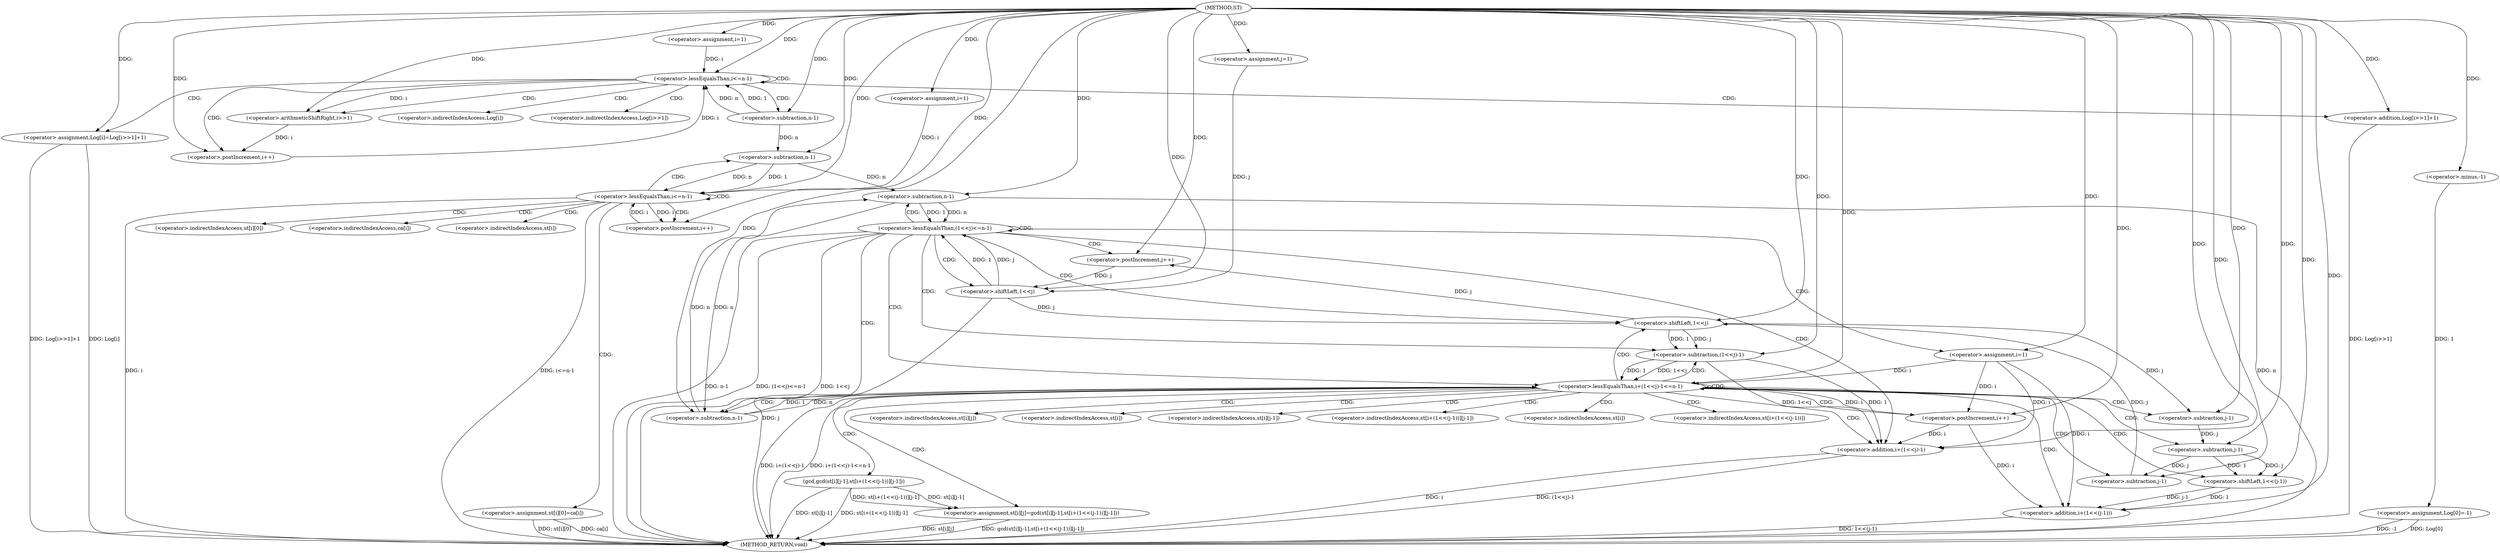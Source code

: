 digraph "ST" {  
"1000148" [label = "(METHOD,ST)" ]
"1000261" [label = "(METHOD_RETURN,void)" ]
"1000150" [label = "(<operator>.assignment,Log[0]=-1)" ]
"1000158" [label = "(<operator>.assignment,i=1)" ]
"1000161" [label = "(<operator>.lessEqualsThan,i<=n-1)" ]
"1000166" [label = "(<operator>.postIncrement,i++)" ]
"1000168" [label = "(<operator>.assignment,Log[i]=Log[i>>1]+1)" ]
"1000181" [label = "(<operator>.assignment,i=1)" ]
"1000184" [label = "(<operator>.lessEqualsThan,i<=n-1)" ]
"1000189" [label = "(<operator>.postIncrement,i++)" ]
"1000191" [label = "(<operator>.assignment,st[i][0]=ca[i])" ]
"1000202" [label = "(<operator>.assignment,j=1)" ]
"1000205" [label = "(<operator>.lessEqualsThan,(1<<j)<=n-1)" ]
"1000212" [label = "(<operator>.postIncrement,j++)" ]
"1000154" [label = "(<operator>.minus,-1)" ]
"1000163" [label = "(<operator>.subtraction,n-1)" ]
"1000172" [label = "(<operator>.addition,Log[i>>1]+1)" ]
"1000186" [label = "(<operator>.subtraction,n-1)" ]
"1000206" [label = "(<operator>.shiftLeft,1<<j)" ]
"1000209" [label = "(<operator>.subtraction,n-1)" ]
"1000217" [label = "(<operator>.assignment,i=1)" ]
"1000220" [label = "(<operator>.lessEqualsThan,i+(1<<j)-1<=n-1)" ]
"1000231" [label = "(<operator>.postIncrement,i++)" ]
"1000234" [label = "(<operator>.assignment,st[i][j]=gcd(st[i][j-1],st[i+(1<<(j-1))][j-1]))" ]
"1000175" [label = "(<operator>.arithmeticShiftRight,i>>1)" ]
"1000221" [label = "(<operator>.addition,i+(1<<j)-1)" ]
"1000228" [label = "(<operator>.subtraction,n-1)" ]
"1000223" [label = "(<operator>.subtraction,(1<<j)-1)" ]
"1000240" [label = "(gcd,gcd(st[i][j-1],st[i+(1<<(j-1))][j-1]))" ]
"1000224" [label = "(<operator>.shiftLeft,1<<j)" ]
"1000245" [label = "(<operator>.subtraction,j-1)" ]
"1000258" [label = "(<operator>.subtraction,j-1)" ]
"1000251" [label = "(<operator>.addition,i+(1<<(j-1)))" ]
"1000253" [label = "(<operator>.shiftLeft,1<<(j-1))" ]
"1000255" [label = "(<operator>.subtraction,j-1)" ]
"1000169" [label = "(<operator>.indirectIndexAccess,Log[i])" ]
"1000192" [label = "(<operator>.indirectIndexAccess,st[i][0])" ]
"1000197" [label = "(<operator>.indirectIndexAccess,ca[i])" ]
"1000173" [label = "(<operator>.indirectIndexAccess,Log[i>>1])" ]
"1000193" [label = "(<operator>.indirectIndexAccess,st[i])" ]
"1000235" [label = "(<operator>.indirectIndexAccess,st[i][j])" ]
"1000236" [label = "(<operator>.indirectIndexAccess,st[i])" ]
"1000241" [label = "(<operator>.indirectIndexAccess,st[i][j-1])" ]
"1000248" [label = "(<operator>.indirectIndexAccess,st[i+(1<<(j-1))][j-1])" ]
"1000242" [label = "(<operator>.indirectIndexAccess,st[i])" ]
"1000249" [label = "(<operator>.indirectIndexAccess,st[i+(1<<(j-1))])" ]
  "1000150" -> "1000261"  [ label = "DDG: Log[0]"] 
  "1000150" -> "1000261"  [ label = "DDG: -1"] 
  "1000184" -> "1000261"  [ label = "DDG: i"] 
  "1000184" -> "1000261"  [ label = "DDG: i<=n-1"] 
  "1000206" -> "1000261"  [ label = "DDG: j"] 
  "1000205" -> "1000261"  [ label = "DDG: 1<<j"] 
  "1000209" -> "1000261"  [ label = "DDG: n"] 
  "1000205" -> "1000261"  [ label = "DDG: n-1"] 
  "1000205" -> "1000261"  [ label = "DDG: (1<<j)<=n-1"] 
  "1000221" -> "1000261"  [ label = "DDG: i"] 
  "1000221" -> "1000261"  [ label = "DDG: (1<<j)-1"] 
  "1000220" -> "1000261"  [ label = "DDG: i+(1<<j)-1"] 
  "1000220" -> "1000261"  [ label = "DDG: i+(1<<j)-1<=n-1"] 
  "1000234" -> "1000261"  [ label = "DDG: st[i][j]"] 
  "1000240" -> "1000261"  [ label = "DDG: st[i][j-1]"] 
  "1000251" -> "1000261"  [ label = "DDG: 1<<(j-1)"] 
  "1000240" -> "1000261"  [ label = "DDG: st[i+(1<<(j-1))][j-1]"] 
  "1000234" -> "1000261"  [ label = "DDG: gcd(st[i][j-1],st[i+(1<<(j-1))][j-1])"] 
  "1000191" -> "1000261"  [ label = "DDG: st[i][0]"] 
  "1000191" -> "1000261"  [ label = "DDG: ca[i]"] 
  "1000168" -> "1000261"  [ label = "DDG: Log[i]"] 
  "1000172" -> "1000261"  [ label = "DDG: Log[i>>1]"] 
  "1000168" -> "1000261"  [ label = "DDG: Log[i>>1]+1"] 
  "1000154" -> "1000150"  [ label = "DDG: 1"] 
  "1000148" -> "1000158"  [ label = "DDG: "] 
  "1000148" -> "1000168"  [ label = "DDG: "] 
  "1000148" -> "1000181"  [ label = "DDG: "] 
  "1000148" -> "1000202"  [ label = "DDG: "] 
  "1000148" -> "1000154"  [ label = "DDG: "] 
  "1000158" -> "1000161"  [ label = "DDG: i"] 
  "1000166" -> "1000161"  [ label = "DDG: i"] 
  "1000148" -> "1000161"  [ label = "DDG: "] 
  "1000163" -> "1000161"  [ label = "DDG: n"] 
  "1000163" -> "1000161"  [ label = "DDG: 1"] 
  "1000175" -> "1000166"  [ label = "DDG: i"] 
  "1000148" -> "1000166"  [ label = "DDG: "] 
  "1000181" -> "1000184"  [ label = "DDG: i"] 
  "1000189" -> "1000184"  [ label = "DDG: i"] 
  "1000148" -> "1000184"  [ label = "DDG: "] 
  "1000186" -> "1000184"  [ label = "DDG: 1"] 
  "1000186" -> "1000184"  [ label = "DDG: n"] 
  "1000184" -> "1000189"  [ label = "DDG: i"] 
  "1000148" -> "1000189"  [ label = "DDG: "] 
  "1000206" -> "1000205"  [ label = "DDG: 1"] 
  "1000206" -> "1000205"  [ label = "DDG: j"] 
  "1000209" -> "1000205"  [ label = "DDG: n"] 
  "1000209" -> "1000205"  [ label = "DDG: 1"] 
  "1000224" -> "1000212"  [ label = "DDG: j"] 
  "1000148" -> "1000212"  [ label = "DDG: "] 
  "1000148" -> "1000163"  [ label = "DDG: "] 
  "1000148" -> "1000172"  [ label = "DDG: "] 
  "1000163" -> "1000186"  [ label = "DDG: n"] 
  "1000148" -> "1000186"  [ label = "DDG: "] 
  "1000148" -> "1000206"  [ label = "DDG: "] 
  "1000202" -> "1000206"  [ label = "DDG: j"] 
  "1000212" -> "1000206"  [ label = "DDG: j"] 
  "1000186" -> "1000209"  [ label = "DDG: n"] 
  "1000228" -> "1000209"  [ label = "DDG: n"] 
  "1000148" -> "1000209"  [ label = "DDG: "] 
  "1000148" -> "1000217"  [ label = "DDG: "] 
  "1000217" -> "1000220"  [ label = "DDG: i"] 
  "1000231" -> "1000220"  [ label = "DDG: i"] 
  "1000148" -> "1000220"  [ label = "DDG: "] 
  "1000223" -> "1000220"  [ label = "DDG: 1<<j"] 
  "1000223" -> "1000220"  [ label = "DDG: 1"] 
  "1000228" -> "1000220"  [ label = "DDG: 1"] 
  "1000228" -> "1000220"  [ label = "DDG: n"] 
  "1000148" -> "1000231"  [ label = "DDG: "] 
  "1000217" -> "1000231"  [ label = "DDG: i"] 
  "1000240" -> "1000234"  [ label = "DDG: st[i+(1<<(j-1))][j-1]"] 
  "1000240" -> "1000234"  [ label = "DDG: st[i][j-1]"] 
  "1000161" -> "1000175"  [ label = "DDG: i"] 
  "1000148" -> "1000175"  [ label = "DDG: "] 
  "1000217" -> "1000221"  [ label = "DDG: i"] 
  "1000231" -> "1000221"  [ label = "DDG: i"] 
  "1000148" -> "1000221"  [ label = "DDG: "] 
  "1000223" -> "1000221"  [ label = "DDG: 1<<j"] 
  "1000223" -> "1000221"  [ label = "DDG: 1"] 
  "1000209" -> "1000228"  [ label = "DDG: n"] 
  "1000148" -> "1000228"  [ label = "DDG: "] 
  "1000224" -> "1000223"  [ label = "DDG: j"] 
  "1000224" -> "1000223"  [ label = "DDG: 1"] 
  "1000148" -> "1000223"  [ label = "DDG: "] 
  "1000148" -> "1000224"  [ label = "DDG: "] 
  "1000206" -> "1000224"  [ label = "DDG: j"] 
  "1000258" -> "1000224"  [ label = "DDG: j"] 
  "1000224" -> "1000245"  [ label = "DDG: j"] 
  "1000148" -> "1000245"  [ label = "DDG: "] 
  "1000255" -> "1000258"  [ label = "DDG: j"] 
  "1000148" -> "1000258"  [ label = "DDG: "] 
  "1000148" -> "1000251"  [ label = "DDG: "] 
  "1000217" -> "1000251"  [ label = "DDG: i"] 
  "1000231" -> "1000251"  [ label = "DDG: i"] 
  "1000253" -> "1000251"  [ label = "DDG: j-1"] 
  "1000253" -> "1000251"  [ label = "DDG: 1"] 
  "1000148" -> "1000253"  [ label = "DDG: "] 
  "1000255" -> "1000253"  [ label = "DDG: j"] 
  "1000255" -> "1000253"  [ label = "DDG: 1"] 
  "1000245" -> "1000255"  [ label = "DDG: j"] 
  "1000148" -> "1000255"  [ label = "DDG: "] 
  "1000161" -> "1000161"  [ label = "CDG: "] 
  "1000161" -> "1000166"  [ label = "CDG: "] 
  "1000161" -> "1000172"  [ label = "CDG: "] 
  "1000161" -> "1000169"  [ label = "CDG: "] 
  "1000161" -> "1000163"  [ label = "CDG: "] 
  "1000161" -> "1000168"  [ label = "CDG: "] 
  "1000161" -> "1000173"  [ label = "CDG: "] 
  "1000161" -> "1000175"  [ label = "CDG: "] 
  "1000184" -> "1000191"  [ label = "CDG: "] 
  "1000184" -> "1000197"  [ label = "CDG: "] 
  "1000184" -> "1000186"  [ label = "CDG: "] 
  "1000184" -> "1000189"  [ label = "CDG: "] 
  "1000184" -> "1000193"  [ label = "CDG: "] 
  "1000184" -> "1000192"  [ label = "CDG: "] 
  "1000184" -> "1000184"  [ label = "CDG: "] 
  "1000205" -> "1000221"  [ label = "CDG: "] 
  "1000205" -> "1000212"  [ label = "CDG: "] 
  "1000205" -> "1000206"  [ label = "CDG: "] 
  "1000205" -> "1000220"  [ label = "CDG: "] 
  "1000205" -> "1000205"  [ label = "CDG: "] 
  "1000205" -> "1000224"  [ label = "CDG: "] 
  "1000205" -> "1000217"  [ label = "CDG: "] 
  "1000205" -> "1000209"  [ label = "CDG: "] 
  "1000205" -> "1000223"  [ label = "CDG: "] 
  "1000205" -> "1000228"  [ label = "CDG: "] 
  "1000220" -> "1000258"  [ label = "CDG: "] 
  "1000220" -> "1000221"  [ label = "CDG: "] 
  "1000220" -> "1000255"  [ label = "CDG: "] 
  "1000220" -> "1000251"  [ label = "CDG: "] 
  "1000220" -> "1000236"  [ label = "CDG: "] 
  "1000220" -> "1000234"  [ label = "CDG: "] 
  "1000220" -> "1000253"  [ label = "CDG: "] 
  "1000220" -> "1000242"  [ label = "CDG: "] 
  "1000220" -> "1000235"  [ label = "CDG: "] 
  "1000220" -> "1000220"  [ label = "CDG: "] 
  "1000220" -> "1000249"  [ label = "CDG: "] 
  "1000220" -> "1000248"  [ label = "CDG: "] 
  "1000220" -> "1000231"  [ label = "CDG: "] 
  "1000220" -> "1000224"  [ label = "CDG: "] 
  "1000220" -> "1000241"  [ label = "CDG: "] 
  "1000220" -> "1000240"  [ label = "CDG: "] 
  "1000220" -> "1000223"  [ label = "CDG: "] 
  "1000220" -> "1000245"  [ label = "CDG: "] 
  "1000220" -> "1000228"  [ label = "CDG: "] 
}
